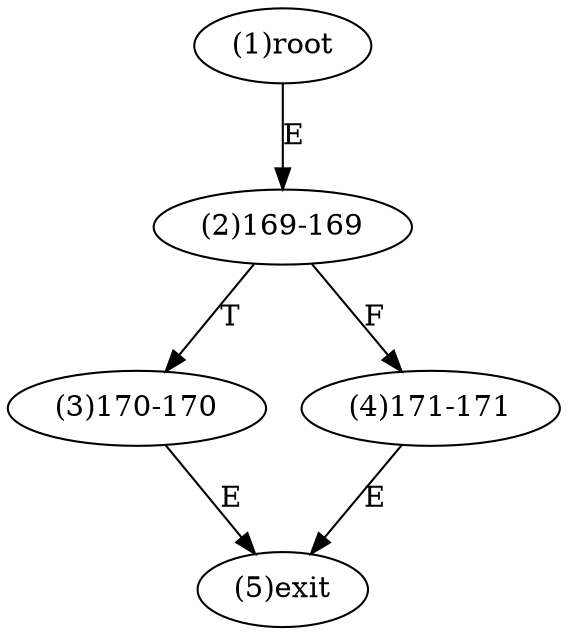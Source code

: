 digraph "" { 
1[ label="(1)root"];
2[ label="(2)169-169"];
3[ label="(3)170-170"];
4[ label="(4)171-171"];
5[ label="(5)exit"];
1->2[ label="E"];
2->4[ label="F"];
2->3[ label="T"];
3->5[ label="E"];
4->5[ label="E"];
}